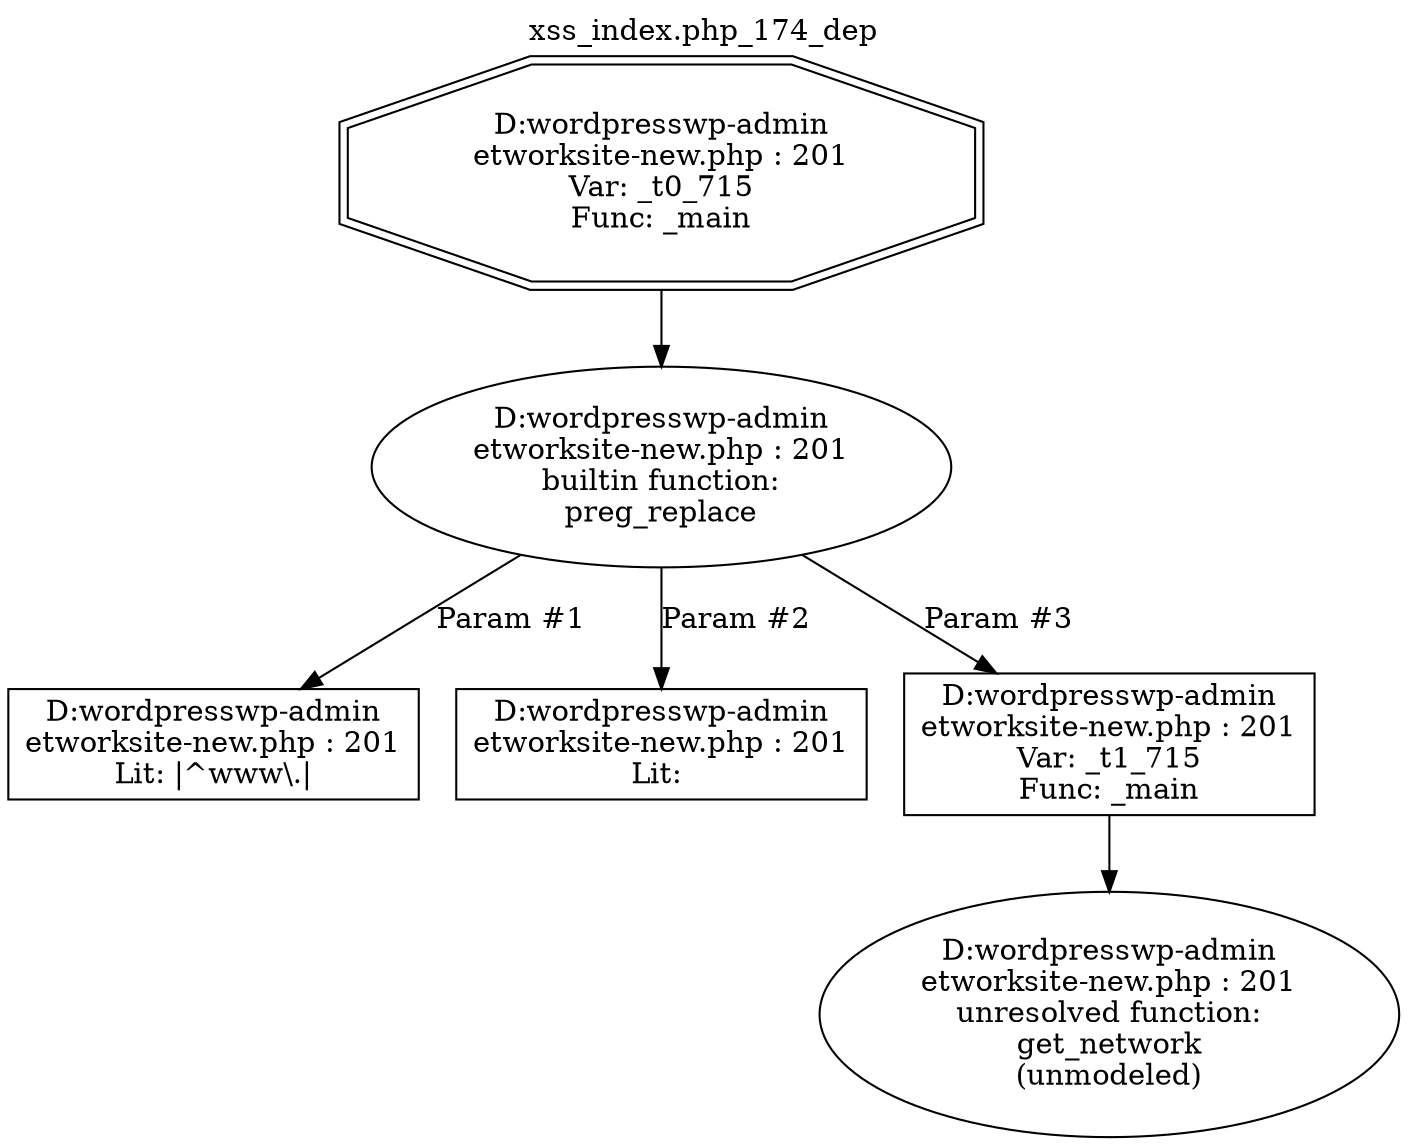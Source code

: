 digraph cfg {
  label="xss_index.php_174_dep";
  labelloc=t;
  n1 [shape=doubleoctagon, label="D:\wordpress\wp-admin\network\site-new.php : 201\nVar: _t0_715\nFunc: _main\n"];
  n2 [shape=ellipse, label="D:\wordpress\wp-admin\network\site-new.php : 201\nbuiltin function:\npreg_replace\n"];
  n3 [shape=box, label="D:\wordpress\wp-admin\network\site-new.php : 201\nLit: |^www\\.|\n"];
  n4 [shape=box, label="D:\wordpress\wp-admin\network\site-new.php : 201\nLit: \n"];
  n5 [shape=box, label="D:\wordpress\wp-admin\network\site-new.php : 201\nVar: _t1_715\nFunc: _main\n"];
  n6 [shape=ellipse, label="D:\wordpress\wp-admin\network\site-new.php : 201\nunresolved function:\nget_network\n(unmodeled)\n"];
  n1 -> n2;
  n2 -> n3[label="Param #1"];
  n2 -> n4[label="Param #2"];
  n2 -> n5[label="Param #3"];
  n5 -> n6;
}
